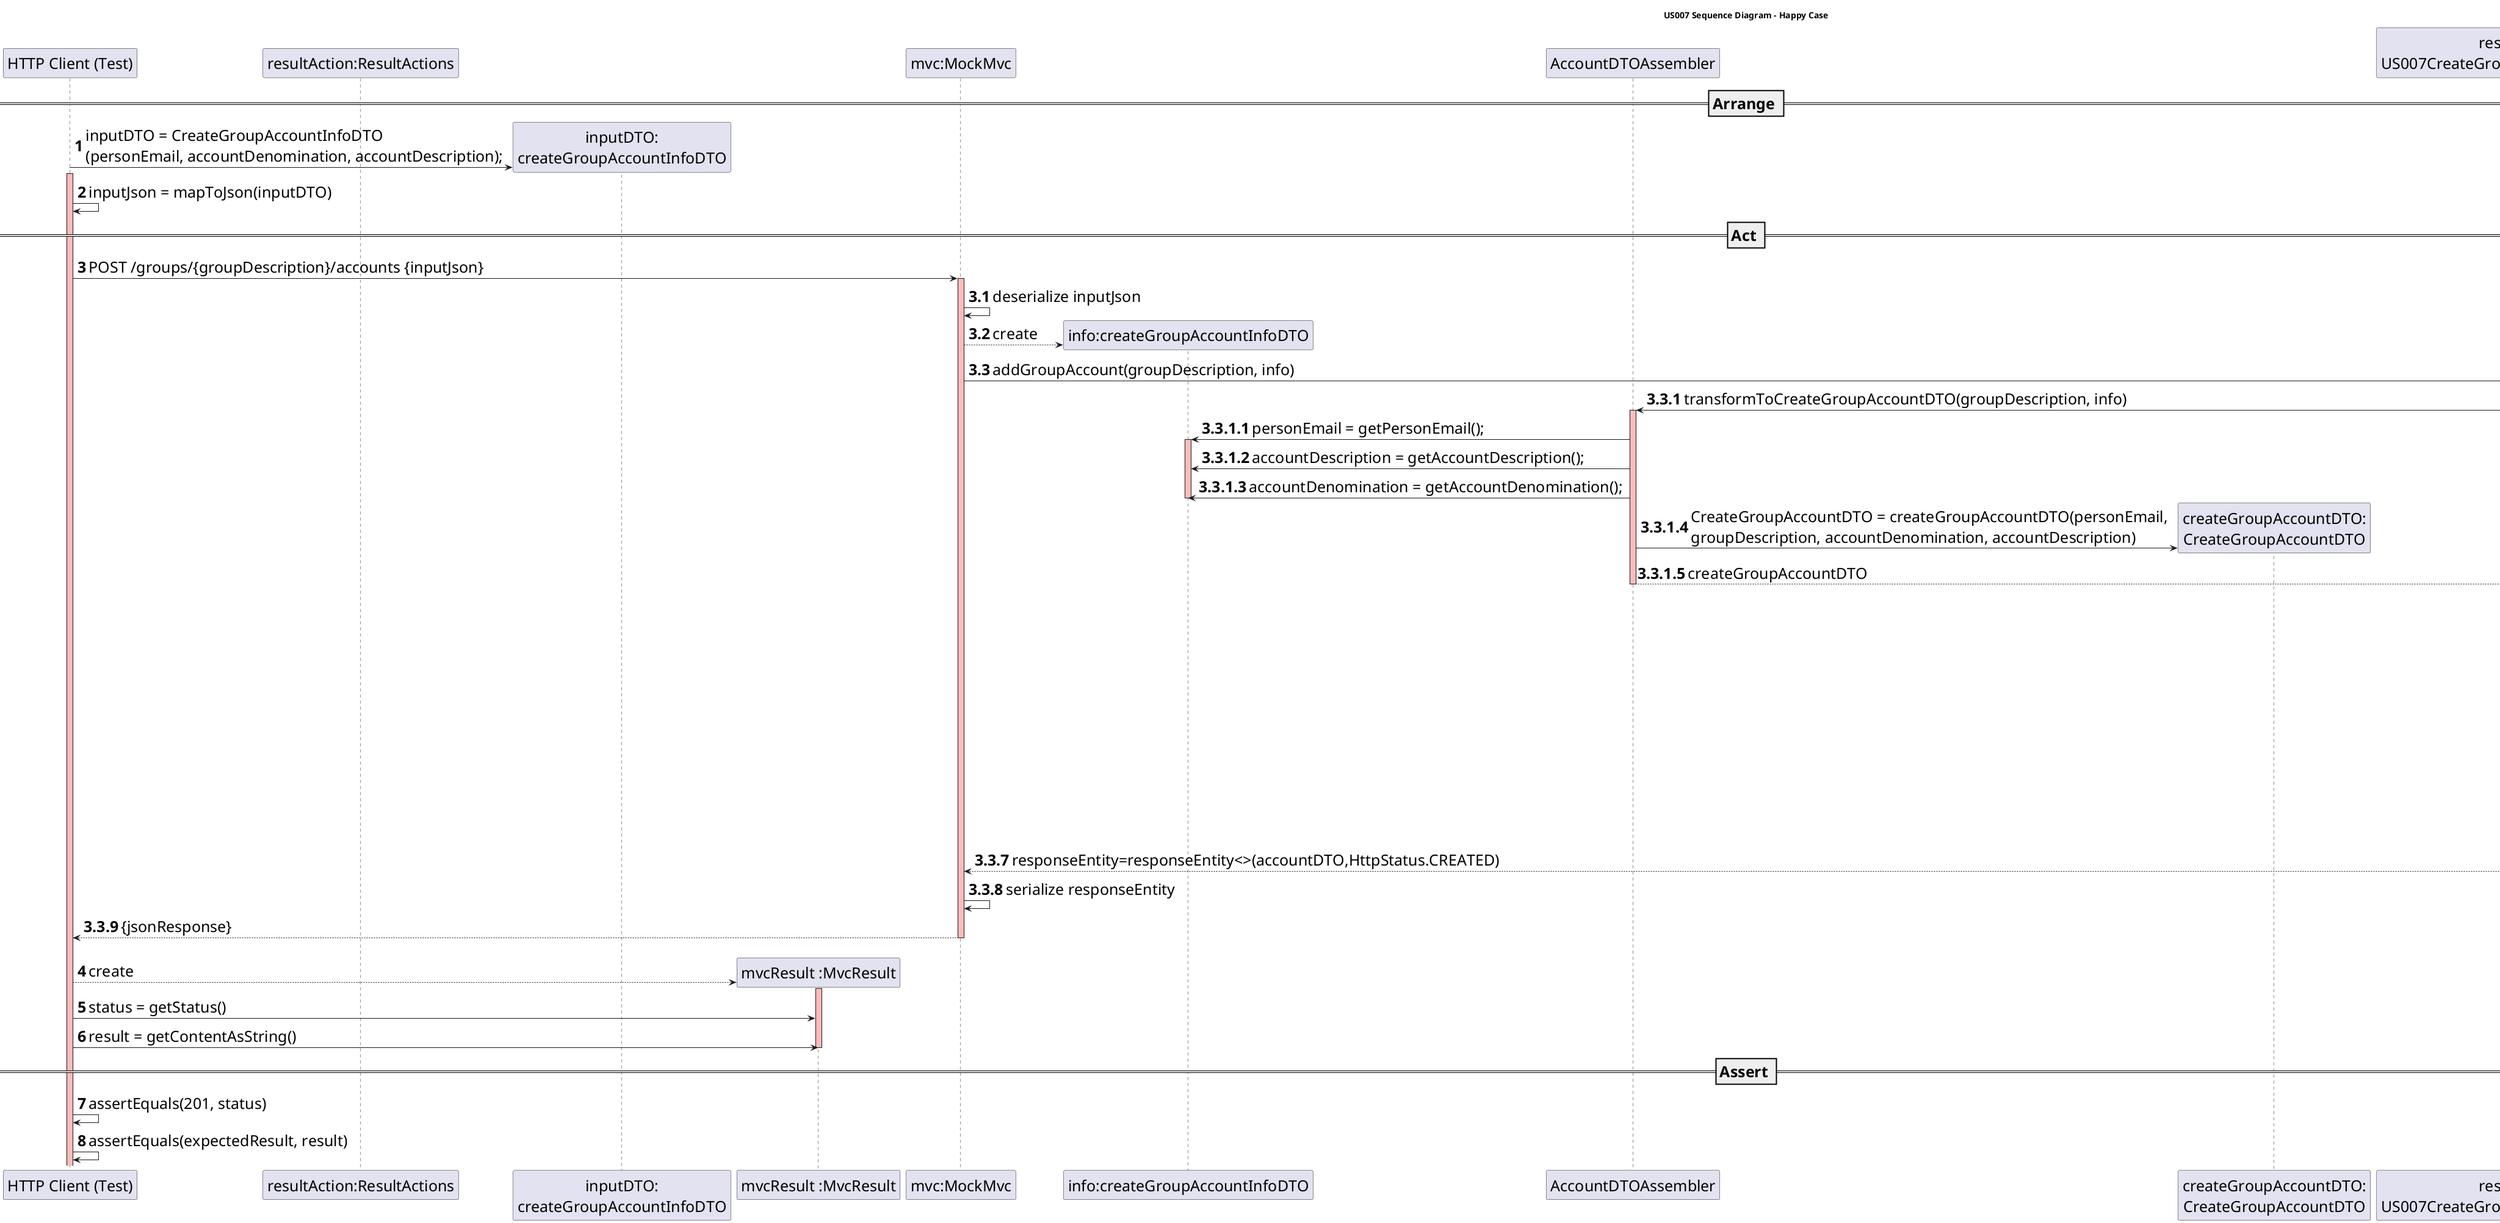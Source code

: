 @startuml
skinparam DefaultFontSize 25
title US007 Sequence Diagram - Happy Case

participant "HTTP Client (Test)"
participant "resultAction:ResultActions"
participant "inputDTO:\ncreateGroupAccountInfoDTO"
participant "mvcResult :MvcResult"
participant "mvc:MockMvc"
participant "info:createGroupAccountInfoDTO"
participant "AccountDTOAssembler"
participant "createGroupAccountDTO:\nCreateGroupAccountDTO"
participant "restController:\nUS007CreateGroupAccountControllerRest"
participant "accountDTO:AccountDTO"
participant "service:US007CreateGroupAccountService"

== Arrange ==
autonumber
create "inputDTO:\ncreateGroupAccountInfoDTO"
"HTTP Client (Test)" -> "inputDTO:\ncreateGroupAccountInfoDTO": inputDTO = CreateGroupAccountInfoDTO\n(personEmail, accountDenomination, accountDescription);
activate "HTTP Client (Test)" #FFBBBB
"HTTP Client (Test)" -> "HTTP Client (Test)": inputJson = mapToJson(inputDTO)

== Act ==

"HTTP Client (Test)" -> "mvc:MockMvc" :POST /groups/{groupDescription}/accounts {inputJson}
activate "mvc:MockMvc"  #FFBBBB

autonumber 3.1
"mvc:MockMvc" -> "mvc:MockMvc" : deserialize inputJson
create "info:createGroupAccountInfoDTO"
"mvc:MockMvc"-->"info:createGroupAccountInfoDTO" :create

"mvc:MockMvc"-> "restController:\nUS007CreateGroupAccountControllerRest": addGroupAccount(groupDescription, info)
activate "restController:\nUS007CreateGroupAccountControllerRest" #FFBBBB
autonumber 3.3.1
"restController:\nUS007CreateGroupAccountControllerRest"-> "AccountDTOAssembler":transformToCreateGroupAccountDTO(groupDescription, info)
activate "AccountDTOAssembler" #FFBBBB
autonumber 3.3.1.1
"AccountDTOAssembler" -> "info:createGroupAccountInfoDTO" : personEmail = getPersonEmail();
activate "info:createGroupAccountInfoDTO" #FFBBBB
"AccountDTOAssembler" -> "info:createGroupAccountInfoDTO" : accountDescription = getAccountDescription();
"AccountDTOAssembler" -> "info:createGroupAccountInfoDTO" : accountDenomination = getAccountDenomination();
deactivate "info:createGroupAccountInfoDTO"
create "createGroupAccountDTO:\nCreateGroupAccountDTO"
"AccountDTOAssembler" -> "createGroupAccountDTO:\nCreateGroupAccountDTO" : CreateGroupAccountDTO = createGroupAccountDTO(personEmail,\ngroupDescription, accountDenomination, accountDescription)
deactivate "createGroupAccountDTO:\nCreateGroupAccountDTO"
autonumber 3.3.1.5
"AccountDTOAssembler" --> "restController:\nUS007CreateGroupAccountControllerRest" : createGroupAccountDTO
deactivate "AccountDTOAssembler"
autonumber 3.3.2
"restController:\nUS007CreateGroupAccountControllerRest"->"service:US007CreateGroupAccountService": createGroupAccount(createGroupAccountDTO)
activate "service:US007CreateGroupAccountService" #FFBBBB
autonumber 3.3.2.1
|||
ref over "service:US007CreateGroupAccountService": US007CreateGroupAccountControllerRest_Part2
"service:US007CreateGroupAccountService" --> "restController:\nUS007CreateGroupAccountControllerRest" : accountDTO
autonumber 3.3.3
deactivate "service:US007CreateGroupAccountService" #FFBBBB
"restController:\nUS007CreateGroupAccountControllerRest"->"restController:\nUS007CreateGroupAccountControllerRest": selfLink = /groups/{ownerID}/accounts/{accountDenomination}
"restController:\nUS007CreateGroupAccountControllerRest"-> "accountDTO:AccountDTO": add(selfLink)
"restController:\nUS007CreateGroupAccountControllerRest"->"restController:\nUS007CreateGroupAccountControllerRest": accountsLink = /groups/{groupDescription}/accounts
"restController:\nUS007CreateGroupAccountControllerRest"-> "accountDTO:AccountDTO": add(accountsLink)
"restController:\nUS007CreateGroupAccountControllerRest"--> "mvc:MockMvc":responseEntity=responseEntity<>(accountDTO,HttpStatus.CREATED)
deactivate "restController:\nUS007CreateGroupAccountControllerRest"
"mvc:MockMvc" -> "mvc:MockMvc" : serialize responseEntity


"HTTP Client (Test)" <-- "mvc:MockMvc" : {jsonResponse}
deactivate "mvc:MockMvc"

autonumber 4
|||
create "mvcResult :MvcResult"
"HTTP Client (Test)" --> "mvcResult :MvcResult" : create

autonumber 5
activate "mvcResult :MvcResult" #FFBBBB
"HTTP Client (Test)" -> "mvcResult :MvcResult" : status = getStatus()
"HTTP Client (Test)" -> "mvcResult :MvcResult" : result = getContentAsString()
deactivate "mvcResult :MvcResult" #FFBBBB

== Assert ==

"HTTP Client (Test)" -> "HTTP Client (Test)" : assertEquals(201, status)
"HTTP Client (Test)" -> "HTTP Client (Test)" : assertEquals(expectedResult, result)

deactivate "service:US007CreateGroupAccountService"

@enduml